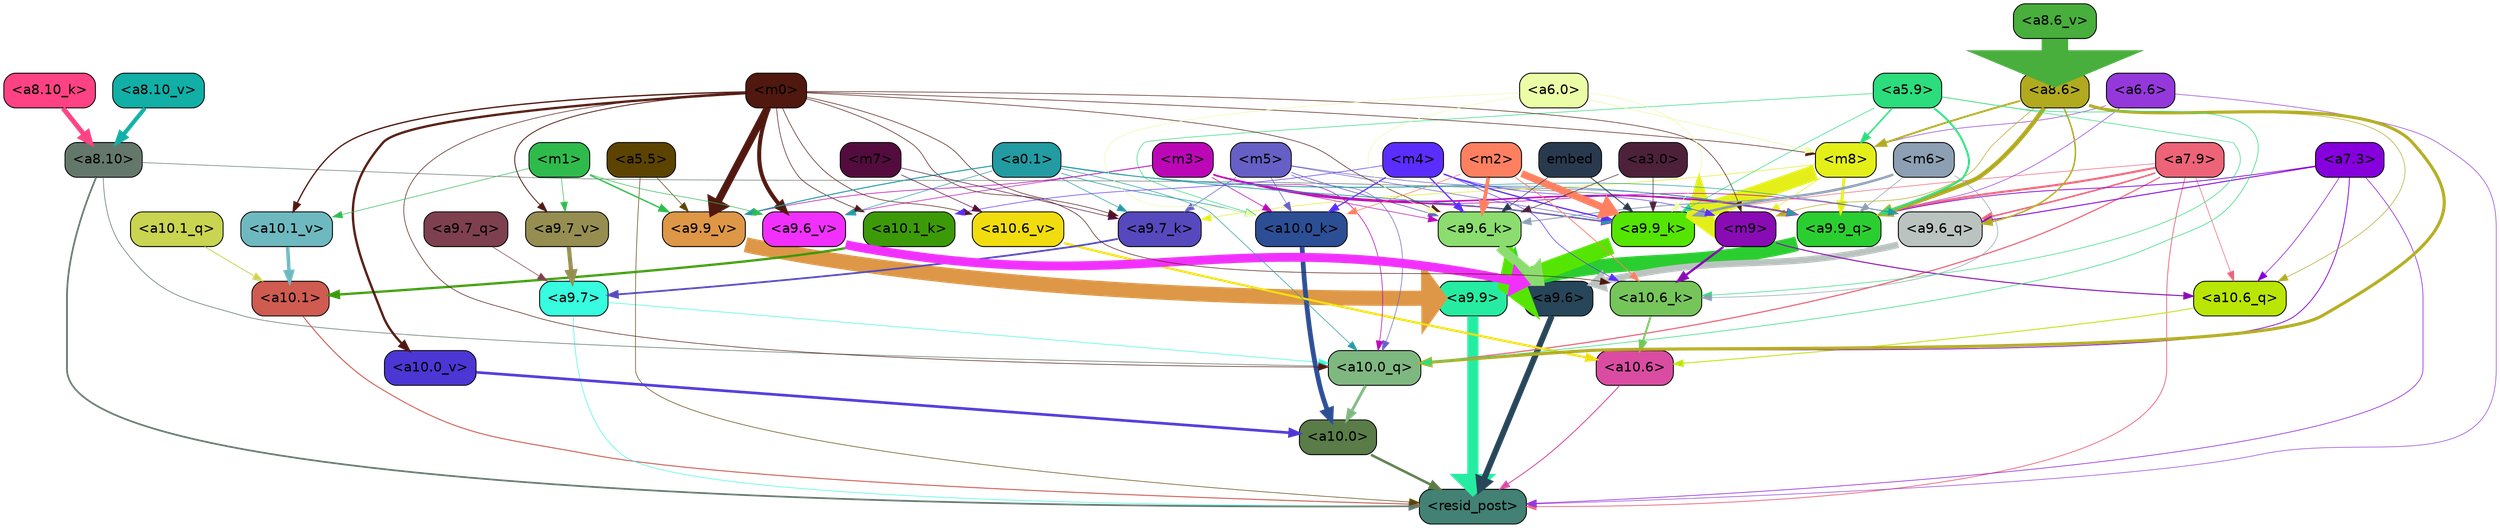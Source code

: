 strict digraph "" {
	graph [bgcolor=transparent,
		layout=dot,
		overlap=false,
		splines=true
	];
	"<a10.6>"	[color=black,
		fillcolor="#da4ca2",
		fontname=Helvetica,
		shape=box,
		style="filled, rounded"];
	"<resid_post>"	[color=black,
		fillcolor="#428174",
		fontname=Helvetica,
		shape=box,
		style="filled, rounded"];
	"<a10.6>" -> "<resid_post>"	[color="#da4ca2",
		penwidth=0.9498605728149414];
	"<a10.1>"	[color=black,
		fillcolor="#cf5b51",
		fontname=Helvetica,
		shape=box,
		style="filled, rounded"];
	"<a10.1>" -> "<resid_post>"	[color="#cf5b51",
		penwidth=1.0084514617919922];
	"<a10.0>"	[color=black,
		fillcolor="#5a7c48",
		fontname=Helvetica,
		shape=box,
		style="filled, rounded"];
	"<a10.0>" -> "<resid_post>"	[color="#5a7c48",
		penwidth=2.5814952850341797];
	"<a9.9>"	[color=black,
		fillcolor="#26eca2",
		fontname=Helvetica,
		shape=box,
		style="filled, rounded"];
	"<a9.9>" -> "<resid_post>"	[color="#26eca2",
		penwidth=11.610888481140137];
	"<a9.7>"	[color=black,
		fillcolor="#37fcdf",
		fontname=Helvetica,
		shape=box,
		style="filled, rounded"];
	"<a9.7>" -> "<resid_post>"	[color="#37fcdf",
		penwidth=0.6];
	"<a10.0_q>"	[color=black,
		fillcolor="#7fb781",
		fontname=Helvetica,
		shape=box,
		style="filled, rounded"];
	"<a9.7>" -> "<a10.0_q>"	[color="#37fcdf",
		penwidth=0.6];
	"<a9.6>"	[color=black,
		fillcolor="#274659",
		fontname=Helvetica,
		shape=box,
		style="filled, rounded"];
	"<a9.6>" -> "<resid_post>"	[color="#274659",
		penwidth=6.121421813964844];
	"<a8.10>"	[color=black,
		fillcolor="#63786b",
		fontname=Helvetica,
		shape=box,
		style="filled, rounded"];
	"<a8.10>" -> "<resid_post>"	[color="#63786b",
		penwidth=1.7841739654541016];
	"<a8.10>" -> "<a10.0_q>"	[color="#63786b",
		penwidth=0.6612663269042969];
	"<a9.9_q>"	[color=black,
		fillcolor="#2bce30",
		fontname=Helvetica,
		shape=box,
		style="filled, rounded"];
	"<a8.10>" -> "<a9.9_q>"	[color="#63786b",
		penwidth=0.6];
	"<a7.9>"	[color=black,
		fillcolor="#ed6378",
		fontname=Helvetica,
		shape=box,
		style="filled, rounded"];
	"<a7.9>" -> "<resid_post>"	[color="#ed6378",
		penwidth=0.8109169006347656];
	"<a10.6_q>"	[color=black,
		fillcolor="#bae605",
		fontname=Helvetica,
		shape=box,
		style="filled, rounded"];
	"<a7.9>" -> "<a10.6_q>"	[color="#ed6378",
		penwidth=0.6];
	"<a7.9>" -> "<a10.0_q>"	[color="#ed6378",
		penwidth=1.19378662109375];
	"<a7.9>" -> "<a9.9_q>"	[color="#ed6378",
		penwidth=2.1764984130859375];
	"<a9.6_q>"	[color=black,
		fillcolor="#bbc3c0",
		fontname=Helvetica,
		shape=box,
		style="filled, rounded"];
	"<a7.9>" -> "<a9.6_q>"	[color="#ed6378",
		penwidth=1.6184196472167969];
	"<a9.9_k>"	[color=black,
		fillcolor="#55e502",
		fontname=Helvetica,
		shape=box,
		style="filled, rounded"];
	"<a7.9>" -> "<a9.9_k>"	[color="#ed6378",
		penwidth=0.6];
	"<a7.3>"	[color=black,
		fillcolor="#8500dc",
		fontname=Helvetica,
		shape=box,
		style="filled, rounded"];
	"<a7.3>" -> "<resid_post>"	[color="#8500dc",
		penwidth=0.6];
	"<a7.3>" -> "<a10.6_q>"	[color="#8500dc",
		penwidth=0.6];
	"<a7.3>" -> "<a10.0_q>"	[color="#8500dc",
		penwidth=0.8208656311035156];
	"<a7.3>" -> "<a9.9_q>"	[color="#8500dc",
		penwidth=0.8119163513183594];
	"<a7.3>" -> "<a9.6_q>"	[color="#8500dc",
		penwidth=0.9649925231933594];
	"<a6.6>"	[color=black,
		fillcolor="#9438db",
		fontname=Helvetica,
		shape=box,
		style="filled, rounded"];
	"<a6.6>" -> "<resid_post>"	[color="#9438db",
		penwidth=0.6];
	"<m8>"	[color=black,
		fillcolor="#e4ef1a",
		fontname=Helvetica,
		shape=box,
		style="filled, rounded"];
	"<a6.6>" -> "<m8>"	[color="#9438db",
		penwidth=0.6];
	"<a6.6>" -> "<a9.9_q>"	[color="#9438db",
		penwidth=0.6];
	"<a5.5>"	[color=black,
		fillcolor="#5c4300",
		fontname=Helvetica,
		shape=box,
		style="filled, rounded"];
	"<a5.5>" -> "<resid_post>"	[color="#5c4300",
		penwidth=0.6];
	"<a9.9_v>"	[color=black,
		fillcolor="#dd9746",
		fontname=Helvetica,
		shape=box,
		style="filled, rounded"];
	"<a5.5>" -> "<a9.9_v>"	[color="#5c4300",
		penwidth=0.6];
	"<a10.6_q>" -> "<a10.6>"	[color="#bae605",
		penwidth=0.9244728088378906];
	"<a10.1_q>"	[color=black,
		fillcolor="#c9d450",
		fontname=Helvetica,
		shape=box,
		style="filled, rounded"];
	"<a10.1_q>" -> "<a10.1>"	[color="#c9d450",
		penwidth=0.9268798828125];
	"<a10.0_q>" -> "<a10.0>"	[color="#7fb781",
		penwidth=2.905670166015625];
	"<a10.6_k>"	[color=black,
		fillcolor="#76c55b",
		fontname=Helvetica,
		shape=box,
		style="filled, rounded"];
	"<a10.6_k>" -> "<a10.6>"	[color="#76c55b",
		penwidth=2.0319366455078125];
	"<a10.1_k>"	[color=black,
		fillcolor="#3c9a09",
		fontname=Helvetica,
		shape=box,
		style="filled, rounded"];
	"<a10.1_k>" -> "<a10.1>"	[color="#3c9a09",
		penwidth=2.4037628173828125];
	"<a10.0_k>"	[color=black,
		fillcolor="#2c4e95",
		fontname=Helvetica,
		shape=box,
		style="filled, rounded"];
	"<a10.0_k>" -> "<a10.0>"	[color="#2c4e95",
		penwidth=4.9319305419921875];
	"<a10.6_v>"	[color=black,
		fillcolor="#f1dd0f",
		fontname=Helvetica,
		shape=box,
		style="filled, rounded"];
	"<a10.6_v>" -> "<a10.6>"	[color="#f1dd0f",
		penwidth=2.290935516357422];
	"<a10.1_v>"	[color=black,
		fillcolor="#6eb9c0",
		fontname=Helvetica,
		shape=box,
		style="filled, rounded"];
	"<a10.1_v>" -> "<a10.1>"	[color="#6eb9c0",
		penwidth=3.6398468017578125];
	"<a10.0_v>"	[color=black,
		fillcolor="#4c36d4",
		fontname=Helvetica,
		shape=box,
		style="filled, rounded"];
	"<a10.0_v>" -> "<a10.0>"	[color="#4c36d4",
		penwidth=2.7666168212890625];
	"<m9>"	[color=black,
		fillcolor="#890bb4",
		fontname=Helvetica,
		shape=box,
		style="filled, rounded"];
	"<m9>" -> "<a10.6_q>"	[color="#890bb4",
		penwidth=1.0384025573730469];
	"<m9>" -> "<a10.6_k>"	[color="#890bb4",
		penwidth=2.371124267578125];
	"<a8.6>"	[color=black,
		fillcolor="#b1aa1f",
		fontname=Helvetica,
		shape=box,
		style="filled, rounded"];
	"<a8.6>" -> "<a10.6_q>"	[color="#b1aa1f",
		penwidth=0.6];
	"<a8.6>" -> "<a10.0_q>"	[color="#b1aa1f",
		penwidth=3.1841888427734375];
	"<a8.6>" -> "<m9>"	[color="#b1aa1f",
		penwidth=0.6];
	"<a8.6>" -> "<m8>"	[color="#b1aa1f",
		penwidth=1.972564697265625];
	"<a8.6>" -> "<a9.9_q>"	[color="#b1aa1f",
		penwidth=4.482503890991211];
	"<a8.6>" -> "<a9.6_q>"	[color="#b1aa1f",
		penwidth=1.515838623046875];
	"<m5>"	[color=black,
		fillcolor="#665fc5",
		fontname=Helvetica,
		shape=box,
		style="filled, rounded"];
	"<m5>" -> "<a10.0_q>"	[color="#665fc5",
		penwidth=0.6];
	"<m5>" -> "<a10.0_k>"	[color="#665fc5",
		penwidth=0.6];
	"<m5>" -> "<a9.9_q>"	[color="#665fc5",
		penwidth=0.6];
	"<m5>" -> "<a9.9_k>"	[color="#665fc5",
		penwidth=0.6];
	"<a9.7_k>"	[color=black,
		fillcolor="#5649bd",
		fontname=Helvetica,
		shape=box,
		style="filled, rounded"];
	"<m5>" -> "<a9.7_k>"	[color="#665fc5",
		penwidth=0.6];
	"<a9.6_k>"	[color=black,
		fillcolor="#8bdd6f",
		fontname=Helvetica,
		shape=box,
		style="filled, rounded"];
	"<m5>" -> "<a9.6_k>"	[color="#665fc5",
		penwidth=0.7197036743164062];
	"<a5.9>"	[color=black,
		fillcolor="#2bdd7c",
		fontname=Helvetica,
		shape=box,
		style="filled, rounded"];
	"<a5.9>" -> "<a10.0_q>"	[color="#2bdd7c",
		penwidth=0.6463394165039062];
	"<a5.9>" -> "<a10.6_k>"	[color="#2bdd7c",
		penwidth=0.6];
	"<a5.9>" -> "<a10.0_k>"	[color="#2bdd7c",
		penwidth=0.6];
	"<a5.9>" -> "<m8>"	[color="#2bdd7c",
		penwidth=1.6550712585449219];
	"<a5.9>" -> "<a9.9_q>"	[color="#2bdd7c",
		penwidth=2.019031524658203];
	"<a5.9>" -> "<a9.9_k>"	[color="#2bdd7c",
		penwidth=0.6];
	"<m3>"	[color=black,
		fillcolor="#bc07b7",
		fontname=Helvetica,
		shape=box,
		style="filled, rounded"];
	"<m3>" -> "<a10.0_q>"	[color="#bc07b7",
		penwidth=0.6597442626953125];
	"<m3>" -> "<a10.0_k>"	[color="#bc07b7",
		penwidth=0.6506614685058594];
	"<m3>" -> "<a9.9_q>"	[color="#bc07b7",
		penwidth=1.6276321411132812];
	"<m3>" -> "<a9.6_q>"	[color="#bc07b7",
		penwidth=0.6724472045898438];
	"<m3>" -> "<a9.9_k>"	[color="#bc07b7",
		penwidth=1.4574642181396484];
	"<m3>" -> "<a9.6_k>"	[color="#bc07b7",
		penwidth=0.6];
	"<m3>" -> "<a9.9_v>"	[color="#bc07b7",
		penwidth=0.6589469909667969];
	"<a9.6_v>"	[color=black,
		fillcolor="#f130fd",
		fontname=Helvetica,
		shape=box,
		style="filled, rounded"];
	"<m3>" -> "<a9.6_v>"	[color="#bc07b7",
		penwidth=0.6];
	"<m0>"	[color=black,
		fillcolor="#50180f",
		fontname=Helvetica,
		shape=box,
		style="filled, rounded"];
	"<m0>" -> "<a10.0_q>"	[color="#50180f",
		penwidth=0.6];
	"<m0>" -> "<a10.6_k>"	[color="#50180f",
		penwidth=0.6];
	"<m0>" -> "<a10.1_k>"	[color="#50180f",
		penwidth=0.6];
	"<m0>" -> "<a10.6_v>"	[color="#50180f",
		penwidth=0.6];
	"<m0>" -> "<a10.1_v>"	[color="#50180f",
		penwidth=1.3360328674316406];
	"<m0>" -> "<a10.0_v>"	[color="#50180f",
		penwidth=2.4083595275878906];
	"<m0>" -> "<m9>"	[color="#50180f",
		penwidth=0.6];
	"<m0>" -> "<m8>"	[color="#50180f",
		penwidth=0.6];
	"<m0>" -> "<a9.7_k>"	[color="#50180f",
		penwidth=0.6];
	"<m0>" -> "<a9.6_k>"	[color="#50180f",
		penwidth=0.6];
	"<m0>" -> "<a9.9_v>"	[color="#50180f",
		penwidth=7.537467956542969];
	"<a9.7_v>"	[color=black,
		fillcolor="#968e51",
		fontname=Helvetica,
		shape=box,
		style="filled, rounded"];
	"<m0>" -> "<a9.7_v>"	[color="#50180f",
		penwidth=0.8575286865234375];
	"<m0>" -> "<a9.6_v>"	[color="#50180f",
		penwidth=4.1688385009765625];
	"<a0.1>"	[color=black,
		fillcolor="#229ba2",
		fontname=Helvetica,
		shape=box,
		style="filled, rounded"];
	"<a0.1>" -> "<a10.0_q>"	[color="#229ba2",
		penwidth=0.6];
	"<a0.1>" -> "<a10.0_k>"	[color="#229ba2",
		penwidth=0.6768684387207031];
	"<a0.1>" -> "<a9.9_q>"	[color="#229ba2",
		penwidth=0.6];
	"<a0.1>" -> "<a9.6_q>"	[color="#229ba2",
		penwidth=0.6];
	"<a0.1>" -> "<a9.9_k>"	[color="#229ba2",
		penwidth=0.81341552734375];
	"<a0.1>" -> "<a9.7_k>"	[color="#229ba2",
		penwidth=0.6];
	"<a0.1>" -> "<a9.9_v>"	[color="#229ba2",
		penwidth=1.062591552734375];
	"<a0.1>" -> "<a9.6_v>"	[color="#229ba2",
		penwidth=0.6];
	"<m6>"	[color=black,
		fillcolor="#8c9fb3",
		fontname=Helvetica,
		shape=box,
		style="filled, rounded"];
	"<m6>" -> "<a10.6_k>"	[color="#8c9fb3",
		penwidth=0.6];
	"<m6>" -> "<a9.9_q>"	[color="#8c9fb3",
		penwidth=0.6];
	"<m6>" -> "<a9.9_k>"	[color="#8c9fb3",
		penwidth=2.533975601196289];
	"<m6>" -> "<a9.6_k>"	[color="#8c9fb3",
		penwidth=0.9471282958984375];
	"<m4>"	[color=black,
		fillcolor="#5b2dff",
		fontname=Helvetica,
		shape=box,
		style="filled, rounded"];
	"<m4>" -> "<a10.6_k>"	[color="#5b2dff",
		penwidth=0.6];
	"<m4>" -> "<a10.1_k>"	[color="#5b2dff",
		penwidth=0.6];
	"<m4>" -> "<a10.0_k>"	[color="#5b2dff",
		penwidth=1.230804443359375];
	"<m4>" -> "<m9>"	[color="#5b2dff",
		penwidth=0.6];
	"<m4>" -> "<a9.9_k>"	[color="#5b2dff",
		penwidth=1.3186264038085938];
	"<m4>" -> "<a9.6_k>"	[color="#5b2dff",
		penwidth=1.3722038269042969];
	"<m2>"	[color=black,
		fillcolor="#ff8060",
		fontname=Helvetica,
		shape=box,
		style="filled, rounded"];
	"<m2>" -> "<a10.6_k>"	[color="#ff8060",
		penwidth=0.8380241394042969];
	"<m2>" -> "<a10.0_k>"	[color="#ff8060",
		penwidth=0.6622200012207031];
	"<m2>" -> "<a9.9_k>"	[color="#ff8060",
		penwidth=7.476325988769531];
	"<m2>" -> "<a9.6_k>"	[color="#ff8060",
		penwidth=3.761505126953125];
	"<a6.0>"	[color=black,
		fillcolor="#ebfda6",
		fontname=Helvetica,
		shape=box,
		style="filled, rounded"];
	"<a6.0>" -> "<a10.0_k>"	[color="#ebfda6",
		penwidth=0.6];
	"<a6.0>" -> "<m8>"	[color="#ebfda6",
		penwidth=0.7418403625488281];
	"<a6.0>" -> "<a9.9_k>"	[color="#ebfda6",
		penwidth=0.6];
	"<a6.0>" -> "<a9.6_k>"	[color="#ebfda6",
		penwidth=0.6];
	"<m7>"	[color=black,
		fillcolor="#530c3d",
		fontname=Helvetica,
		shape=box,
		style="filled, rounded"];
	"<m7>" -> "<a10.6_v>"	[color="#530c3d",
		penwidth=0.6];
	"<m7>" -> "<a9.7_k>"	[color="#530c3d",
		penwidth=0.6];
	"<m1>"	[color=black,
		fillcolor="#2fbb4c",
		fontname=Helvetica,
		shape=box,
		style="filled, rounded"];
	"<m1>" -> "<a10.1_v>"	[color="#2fbb4c",
		penwidth=0.6];
	"<m1>" -> "<a9.9_v>"	[color="#2fbb4c",
		penwidth=1.4082679748535156];
	"<m1>" -> "<a9.7_v>"	[color="#2fbb4c",
		penwidth=0.6];
	"<m1>" -> "<a9.6_v>"	[color="#2fbb4c",
		penwidth=0.6];
	"<m8>" -> "<m9>"	[color="#e4ef1a",
		penwidth=0.6];
	"<m8>" -> "<a9.9_q>"	[color="#e4ef1a",
		penwidth=3.073810577392578];
	"<m8>" -> "<a9.9_k>"	[color="#e4ef1a",
		penwidth=16.255420684814453];
	"<m8>" -> "<a9.7_k>"	[color="#e4ef1a",
		penwidth=0.6];
	"<a9.9_q>" -> "<a9.9>"	[color="#2bce30",
		penwidth=15.310546875];
	"<a9.7_q>"	[color=black,
		fillcolor="#7e404e",
		fontname=Helvetica,
		shape=box,
		style="filled, rounded"];
	"<a9.7_q>" -> "<a9.7>"	[color="#7e404e",
		penwidth=0.6];
	"<a9.6_q>" -> "<a9.6>"	[color="#bbc3c0",
		penwidth=6.823722839355469];
	"<a9.9_k>" -> "<a9.9>"	[color="#55e502",
		penwidth=17.953022003173828];
	"<a9.7_k>" -> "<a9.7>"	[color="#5649bd",
		penwidth=1.85101318359375];
	"<a9.6_k>" -> "<a9.6>"	[color="#8bdd6f",
		penwidth=9.787818908691406];
	"<a9.9_v>" -> "<a9.9>"	[color="#dd9746",
		penwidth=15.728643417358398];
	"<a9.7_v>" -> "<a9.7>"	[color="#968e51",
		penwidth=4.305488586425781];
	"<a9.6_v>" -> "<a9.6>"	[color="#f130fd",
		penwidth=9.212547302246094];
	"<a3.0>"	[color=black,
		fillcolor="#4d213a",
		fontname=Helvetica,
		shape=box,
		style="filled, rounded"];
	"<a3.0>" -> "<a9.9_k>"	[color="#4d213a",
		penwidth=0.6];
	"<a3.0>" -> "<a9.6_k>"	[color="#4d213a",
		penwidth=0.6];
	embed	[color=black,
		fillcolor="#293a4f",
		fontname=Helvetica,
		shape=box,
		style="filled, rounded"];
	embed -> "<a9.9_k>"	[color="#293a4f",
		penwidth=0.8602714538574219];
	embed -> "<a9.6_k>"	[color="#293a4f",
		penwidth=0.6];
	"<a8.10_k>"	[color=black,
		fillcolor="#fe4283",
		fontname=Helvetica,
		shape=box,
		style="filled, rounded"];
	"<a8.10_k>" -> "<a8.10>"	[color="#fe4283",
		penwidth=5.009056091308594];
	"<a8.10_v>"	[color=black,
		fillcolor="#11afa6",
		fontname=Helvetica,
		shape=box,
		style="filled, rounded"];
	"<a8.10_v>" -> "<a8.10>"	[color="#11afa6",
		penwidth=4.248416900634766];
	"<a8.6_v>"	[color=black,
		fillcolor="#48ae3c",
		fontname=Helvetica,
		shape=box,
		style="filled, rounded"];
	"<a8.6_v>" -> "<a8.6>"	[color="#48ae3c",
		penwidth=27.461654663085938];
}
